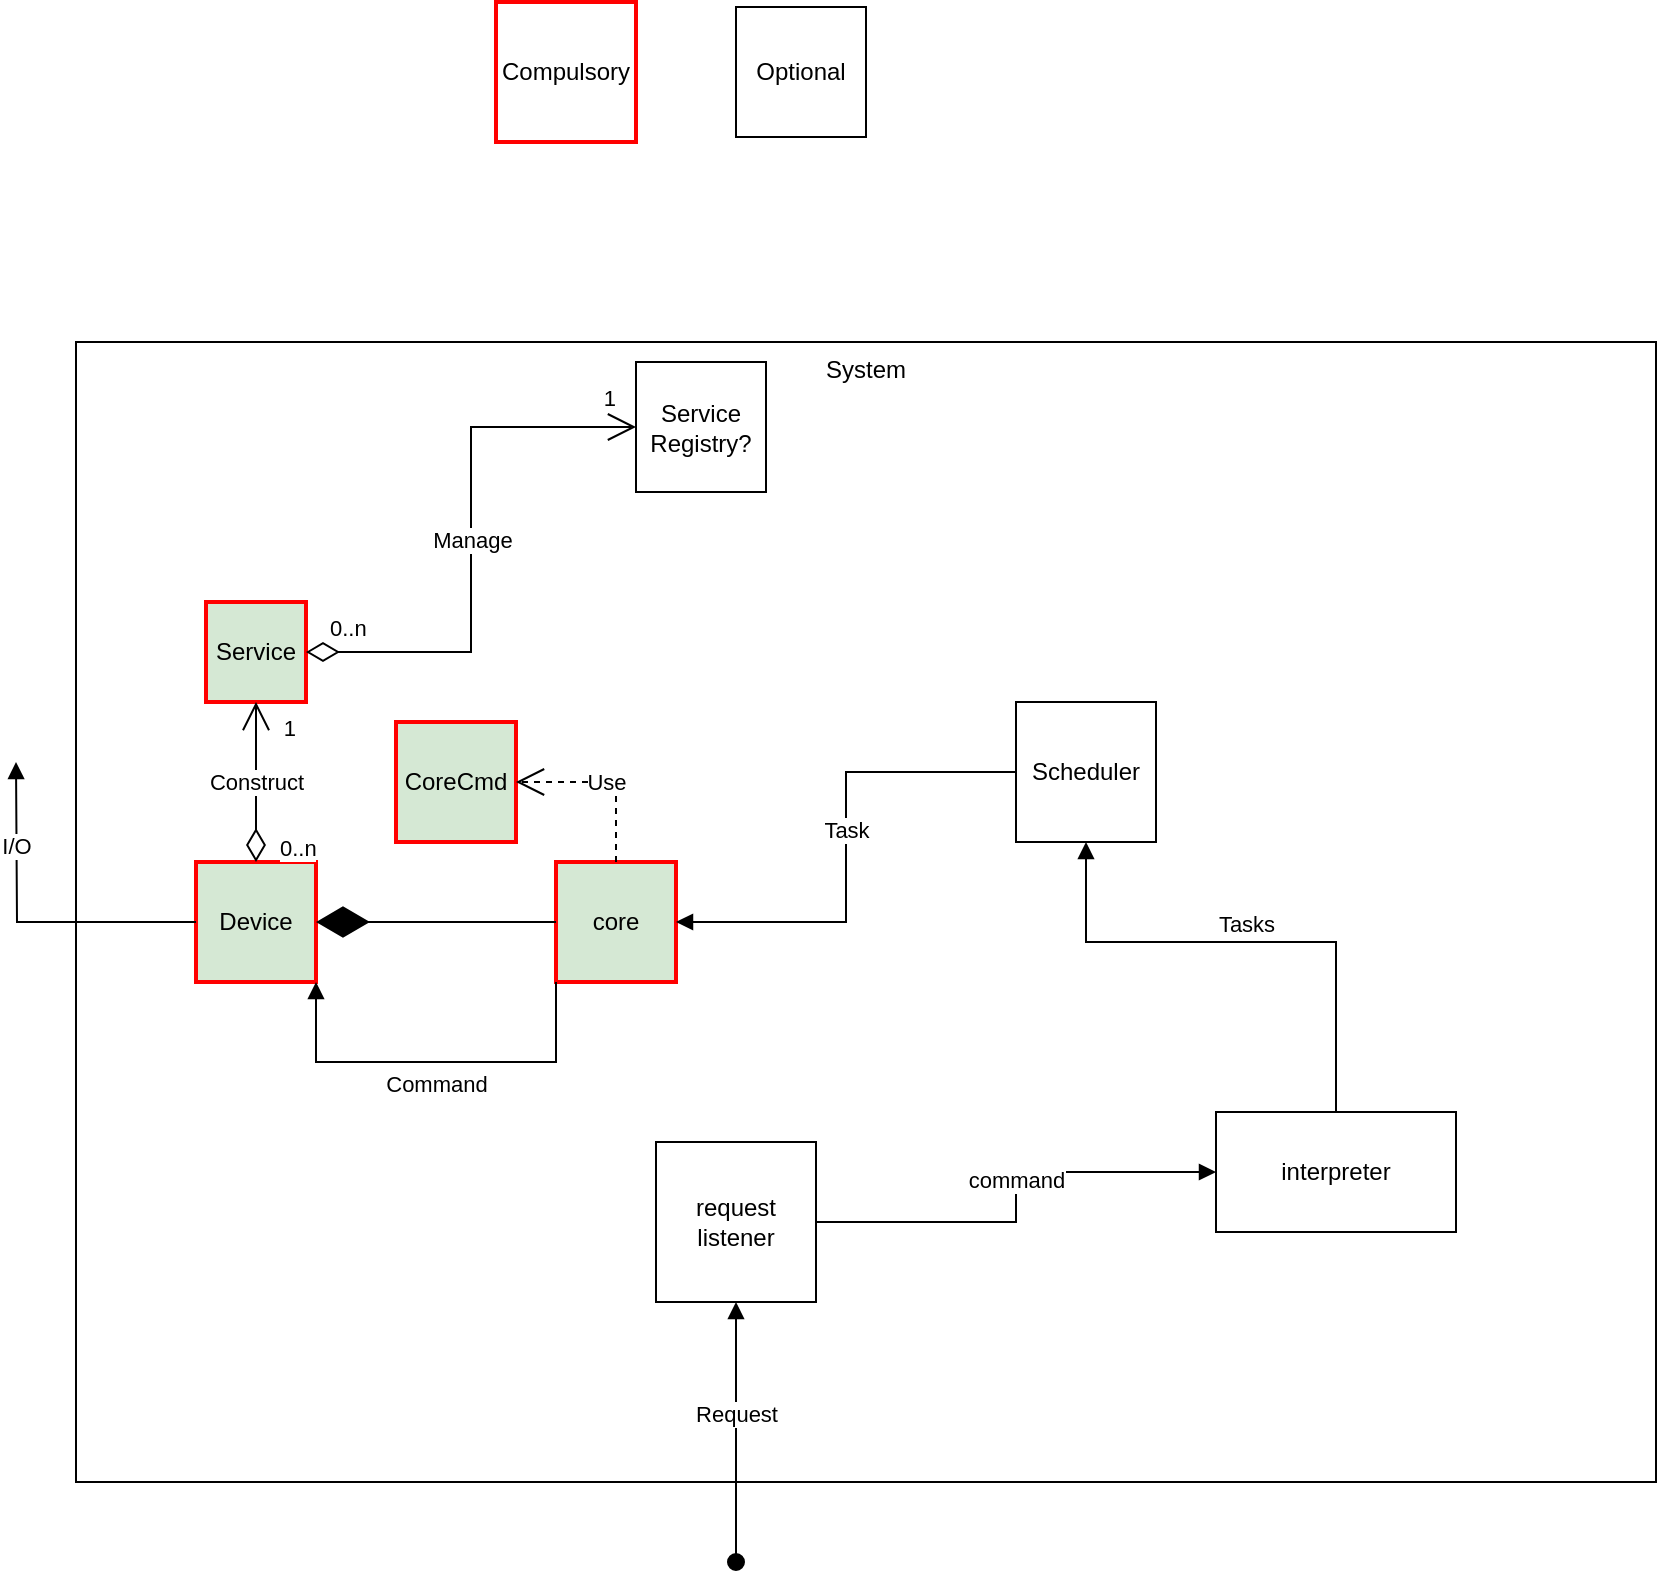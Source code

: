 <mxfile version="21.1.5" type="github">
  <diagram name="Page-1" id="ga8h144KBCxEZ6d47N7E">
    <mxGraphModel dx="1619" dy="1095" grid="1" gridSize="10" guides="1" tooltips="1" connect="1" arrows="1" fold="1" page="1" pageScale="1" pageWidth="827" pageHeight="1169" math="0" shadow="0">
      <root>
        <mxCell id="0" />
        <mxCell id="1" parent="0" />
        <mxCell id="VERnoS--WV3S1yRSneif-56" value="" style="group;verticalAlign=top;fillColor=none;movable=1;resizable=1;rotatable=1;deletable=1;editable=1;locked=0;connectable=1;" parent="1" vertex="1" connectable="0">
          <mxGeometry x="-50" y="200" width="790" height="570" as="geometry" />
        </mxCell>
        <mxCell id="VERnoS--WV3S1yRSneif-55" value="System" style="rounded=0;whiteSpace=wrap;html=1;verticalAlign=top;fillColor=none;movable=1;resizable=1;rotatable=1;deletable=1;editable=1;locked=0;connectable=1;" parent="VERnoS--WV3S1yRSneif-56" vertex="1">
          <mxGeometry width="790" height="570" as="geometry" />
        </mxCell>
        <mxCell id="GNOxQv2WCz3E7T5rmqji-2" value="Device" style="whiteSpace=wrap;html=1;aspect=fixed;movable=1;resizable=1;rotatable=1;deletable=1;editable=1;locked=0;connectable=1;fillColor=#d5e8d4;strokeColor=#FF0000;strokeWidth=2;" vertex="1" parent="VERnoS--WV3S1yRSneif-56">
          <mxGeometry x="60" y="260" width="60" height="60" as="geometry" />
        </mxCell>
        <mxCell id="GNOxQv2WCz3E7T5rmqji-3" value="Service" style="whiteSpace=wrap;html=1;aspect=fixed;movable=1;resizable=1;rotatable=1;deletable=1;editable=1;locked=0;connectable=1;fillColor=#d5e8d4;strokeColor=#FF0000;strokeWidth=2;" vertex="1" parent="VERnoS--WV3S1yRSneif-56">
          <mxGeometry x="65" y="130" width="50" height="50" as="geometry" />
        </mxCell>
        <mxCell id="GNOxQv2WCz3E7T5rmqji-1" value="core" style="whiteSpace=wrap;html=1;aspect=fixed;movable=1;resizable=1;rotatable=1;deletable=1;editable=1;locked=0;connectable=1;fillColor=#d5e8d4;strokeColor=#FF0000;strokeWidth=2;" vertex="1" parent="VERnoS--WV3S1yRSneif-56">
          <mxGeometry x="240" y="260" width="60" height="60" as="geometry" />
        </mxCell>
        <mxCell id="GNOxQv2WCz3E7T5rmqji-5" value="" style="endArrow=diamondThin;endFill=1;endSize=24;html=1;rounded=0;exitX=0;exitY=0.5;exitDx=0;exitDy=0;entryX=1;entryY=0.5;entryDx=0;entryDy=0;movable=1;resizable=1;rotatable=1;deletable=1;editable=1;locked=0;connectable=1;" edge="1" parent="VERnoS--WV3S1yRSneif-56" source="GNOxQv2WCz3E7T5rmqji-1" target="GNOxQv2WCz3E7T5rmqji-2">
          <mxGeometry width="160" relative="1" as="geometry">
            <mxPoint x="160" y="280" as="sourcePoint" />
            <mxPoint x="320" y="280" as="targetPoint" />
          </mxGeometry>
        </mxCell>
        <mxCell id="GNOxQv2WCz3E7T5rmqji-9" value="Construct" style="endArrow=open;html=1;endSize=12;startArrow=diamondThin;startSize=14;startFill=0;edgeStyle=orthogonalEdgeStyle;rounded=0;exitX=0.5;exitY=0;exitDx=0;exitDy=0;movable=1;resizable=1;rotatable=1;deletable=1;editable=1;locked=0;connectable=1;entryX=0.5;entryY=1;entryDx=0;entryDy=0;" edge="1" parent="VERnoS--WV3S1yRSneif-56" source="GNOxQv2WCz3E7T5rmqji-2" target="GNOxQv2WCz3E7T5rmqji-3">
          <mxGeometry relative="1" as="geometry">
            <mxPoint y="240" as="sourcePoint" />
            <mxPoint x="220" y="-10" as="targetPoint" />
          </mxGeometry>
        </mxCell>
        <mxCell id="GNOxQv2WCz3E7T5rmqji-10" value="0..n" style="edgeLabel;resizable=1;html=1;align=left;verticalAlign=top;movable=1;rotatable=1;deletable=1;editable=1;locked=0;connectable=1;" connectable="0" vertex="1" parent="GNOxQv2WCz3E7T5rmqji-9">
          <mxGeometry x="-1" relative="1" as="geometry">
            <mxPoint x="10" y="-20" as="offset" />
          </mxGeometry>
        </mxCell>
        <mxCell id="GNOxQv2WCz3E7T5rmqji-11" value="1" style="edgeLabel;resizable=1;html=1;align=right;verticalAlign=top;movable=1;rotatable=1;deletable=1;editable=1;locked=0;connectable=1;" connectable="0" vertex="1" parent="GNOxQv2WCz3E7T5rmqji-9">
          <mxGeometry x="1" relative="1" as="geometry">
            <mxPoint x="20" as="offset" />
          </mxGeometry>
        </mxCell>
        <mxCell id="GNOxQv2WCz3E7T5rmqji-12" value="Scheduler" style="whiteSpace=wrap;html=1;aspect=fixed;movable=1;resizable=1;rotatable=1;deletable=1;editable=1;locked=0;connectable=1;" vertex="1" parent="VERnoS--WV3S1yRSneif-56">
          <mxGeometry x="470" y="180" width="70" height="70" as="geometry" />
        </mxCell>
        <mxCell id="GNOxQv2WCz3E7T5rmqji-13" value="request listener" style="whiteSpace=wrap;html=1;aspect=fixed;movable=1;resizable=1;rotatable=1;deletable=1;editable=1;locked=0;connectable=1;" vertex="1" parent="VERnoS--WV3S1yRSneif-56">
          <mxGeometry x="290" y="400" width="80" height="80" as="geometry" />
        </mxCell>
        <mxCell id="GNOxQv2WCz3E7T5rmqji-17" value="command" style="html=1;verticalAlign=bottom;endArrow=block;elbow=vertical;rounded=0;exitX=1;exitY=0.5;exitDx=0;exitDy=0;edgeStyle=orthogonalEdgeStyle;entryX=0;entryY=0.5;entryDx=0;entryDy=0;" edge="1" parent="VERnoS--WV3S1yRSneif-56" source="GNOxQv2WCz3E7T5rmqji-13" target="GNOxQv2WCz3E7T5rmqji-18">
          <mxGeometry width="80" relative="1" as="geometry">
            <mxPoint x="400" y="360" as="sourcePoint" />
            <mxPoint x="490" y="690" as="targetPoint" />
          </mxGeometry>
        </mxCell>
        <mxCell id="GNOxQv2WCz3E7T5rmqji-18" value="interpreter" style="rounded=0;whiteSpace=wrap;html=1;" vertex="1" parent="VERnoS--WV3S1yRSneif-56">
          <mxGeometry x="570" y="385" width="120" height="60" as="geometry" />
        </mxCell>
        <mxCell id="GNOxQv2WCz3E7T5rmqji-20" value="Tasks" style="html=1;verticalAlign=bottom;endArrow=block;edgeStyle=elbowEdgeStyle;elbow=vertical;curved=0;rounded=0;exitX=0.5;exitY=0;exitDx=0;exitDy=0;entryX=0.5;entryY=1;entryDx=0;entryDy=0;" edge="1" parent="VERnoS--WV3S1yRSneif-56" source="GNOxQv2WCz3E7T5rmqji-18" target="GNOxQv2WCz3E7T5rmqji-12">
          <mxGeometry width="80" relative="1" as="geometry">
            <mxPoint x="610" y="330" as="sourcePoint" />
            <mxPoint x="-40" y="300" as="targetPoint" />
            <Array as="points">
              <mxPoint x="620" y="300" />
            </Array>
          </mxGeometry>
        </mxCell>
        <mxCell id="GNOxQv2WCz3E7T5rmqji-21" value="Task" style="html=1;verticalAlign=bottom;endArrow=block;edgeStyle=orthogonalEdgeStyle;elbow=vertical;rounded=0;exitX=0;exitY=0.5;exitDx=0;exitDy=0;entryX=1;entryY=0.5;entryDx=0;entryDy=0;" edge="1" parent="VERnoS--WV3S1yRSneif-56" source="GNOxQv2WCz3E7T5rmqji-12" target="GNOxQv2WCz3E7T5rmqji-1">
          <mxGeometry width="80" relative="1" as="geometry">
            <mxPoint x="350" y="330" as="sourcePoint" />
            <mxPoint x="420" y="-70" as="targetPoint" />
          </mxGeometry>
        </mxCell>
        <mxCell id="GNOxQv2WCz3E7T5rmqji-23" value="CoreCmd" style="whiteSpace=wrap;html=1;aspect=fixed;fillColor=#d5e8d4;strokeColor=#FF0000;strokeWidth=2;" vertex="1" parent="VERnoS--WV3S1yRSneif-56">
          <mxGeometry x="160" y="190" width="60" height="60" as="geometry" />
        </mxCell>
        <mxCell id="GNOxQv2WCz3E7T5rmqji-26" value="Service Registry?" style="whiteSpace=wrap;html=1;aspect=fixed;" vertex="1" parent="VERnoS--WV3S1yRSneif-56">
          <mxGeometry x="280" y="10" width="65" height="65" as="geometry" />
        </mxCell>
        <mxCell id="GNOxQv2WCz3E7T5rmqji-27" value="Manage" style="endArrow=open;html=1;endSize=12;startArrow=diamondThin;startSize=14;startFill=0;edgeStyle=orthogonalEdgeStyle;rounded=0;exitX=1;exitY=0.5;exitDx=0;exitDy=0;movable=1;resizable=1;rotatable=1;deletable=1;editable=1;locked=0;connectable=1;entryX=0;entryY=0.5;entryDx=0;entryDy=0;" edge="1" parent="VERnoS--WV3S1yRSneif-56" source="GNOxQv2WCz3E7T5rmqji-3" target="GNOxQv2WCz3E7T5rmqji-26">
          <mxGeometry relative="1" as="geometry">
            <mxPoint x="160" y="190" as="sourcePoint" />
            <mxPoint x="160" y="110" as="targetPoint" />
          </mxGeometry>
        </mxCell>
        <mxCell id="GNOxQv2WCz3E7T5rmqji-28" value="0..n" style="edgeLabel;resizable=1;html=1;align=left;verticalAlign=top;movable=1;rotatable=1;deletable=1;editable=1;locked=0;connectable=1;" connectable="0" vertex="1" parent="GNOxQv2WCz3E7T5rmqji-27">
          <mxGeometry x="-1" relative="1" as="geometry">
            <mxPoint x="10" y="-25" as="offset" />
          </mxGeometry>
        </mxCell>
        <mxCell id="GNOxQv2WCz3E7T5rmqji-29" value="1" style="edgeLabel;resizable=1;html=1;align=right;verticalAlign=top;movable=1;rotatable=1;deletable=1;editable=1;locked=0;connectable=1;" connectable="0" vertex="1" parent="GNOxQv2WCz3E7T5rmqji-27">
          <mxGeometry x="1" relative="1" as="geometry">
            <mxPoint x="-10" y="-28" as="offset" />
          </mxGeometry>
        </mxCell>
        <mxCell id="GNOxQv2WCz3E7T5rmqji-30" value="Command" style="html=1;verticalAlign=bottom;endArrow=block;edgeStyle=elbowEdgeStyle;elbow=vertical;curved=0;rounded=0;exitX=0;exitY=1;exitDx=0;exitDy=0;entryX=1;entryY=1;entryDx=0;entryDy=0;" edge="1" parent="VERnoS--WV3S1yRSneif-56" source="GNOxQv2WCz3E7T5rmqji-1" target="GNOxQv2WCz3E7T5rmqji-2">
          <mxGeometry y="20" width="80" relative="1" as="geometry">
            <mxPoint x="175" y="365" as="sourcePoint" />
            <mxPoint x="65" y="360" as="targetPoint" />
            <Array as="points">
              <mxPoint x="125" y="360" />
            </Array>
            <mxPoint as="offset" />
          </mxGeometry>
        </mxCell>
        <mxCell id="GNOxQv2WCz3E7T5rmqji-83" value="Use" style="endArrow=open;endSize=12;dashed=1;html=1;rounded=0;exitX=0.5;exitY=0;exitDx=0;exitDy=0;entryX=1;entryY=0.5;entryDx=0;entryDy=0;edgeStyle=orthogonalEdgeStyle;" edge="1" parent="VERnoS--WV3S1yRSneif-56" source="GNOxQv2WCz3E7T5rmqji-1" target="GNOxQv2WCz3E7T5rmqji-23">
          <mxGeometry width="160" relative="1" as="geometry">
            <mxPoint x="310" y="120" as="sourcePoint" />
            <mxPoint x="470" y="120" as="targetPoint" />
          </mxGeometry>
        </mxCell>
        <mxCell id="GNOxQv2WCz3E7T5rmqji-22" value="Request" style="html=1;verticalAlign=bottom;startArrow=oval;startFill=1;endArrow=block;startSize=8;edgeStyle=elbowEdgeStyle;elbow=vertical;curved=0;rounded=0;entryX=0.5;entryY=1;entryDx=0;entryDy=0;" edge="1" parent="1" target="GNOxQv2WCz3E7T5rmqji-13">
          <mxGeometry width="60" relative="1" as="geometry">
            <mxPoint x="280" y="810" as="sourcePoint" />
            <mxPoint x="320" y="900" as="targetPoint" />
            <Array as="points">
              <mxPoint x="290" y="790" />
            </Array>
          </mxGeometry>
        </mxCell>
        <mxCell id="GNOxQv2WCz3E7T5rmqji-31" value="I/O" style="html=1;verticalAlign=bottom;endArrow=block;edgeStyle=orthogonalEdgeStyle;elbow=vertical;rounded=0;exitX=0;exitY=0.5;exitDx=0;exitDy=0;" edge="1" parent="1" source="GNOxQv2WCz3E7T5rmqji-2">
          <mxGeometry x="0.4" width="80" relative="1" as="geometry">
            <mxPoint x="-150" y="440" as="sourcePoint" />
            <mxPoint x="-80" y="410" as="targetPoint" />
            <mxPoint as="offset" />
          </mxGeometry>
        </mxCell>
        <mxCell id="GNOxQv2WCz3E7T5rmqji-55" value="Compulsory" style="whiteSpace=wrap;html=1;aspect=fixed;movable=1;resizable=1;rotatable=1;deletable=1;editable=1;locked=0;connectable=1;fillColor=none;strokeColor=#FF0000;strokeWidth=2;" vertex="1" parent="1">
          <mxGeometry x="160" y="30" width="70" height="70" as="geometry" />
        </mxCell>
        <mxCell id="GNOxQv2WCz3E7T5rmqji-79" value="Optional" style="whiteSpace=wrap;html=1;aspect=fixed;fillColor=none;" vertex="1" parent="1">
          <mxGeometry x="280" y="32.5" width="65" height="65" as="geometry" />
        </mxCell>
      </root>
    </mxGraphModel>
  </diagram>
</mxfile>

